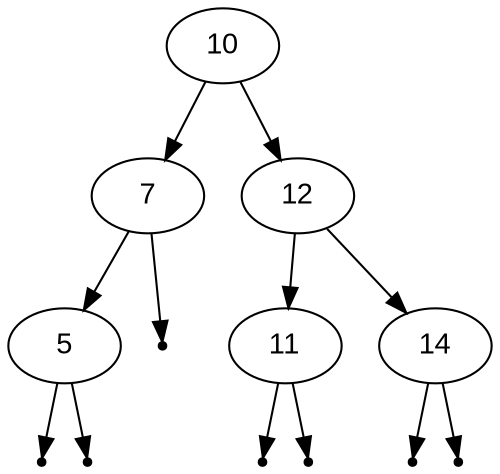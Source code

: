 digraph BST {
    node [fontname="Arial"];
    "10"-> "7";
    "10"-> "12";
    "7"-> "5";
    null0 [shape=point];
    "7"-> null0;
    null1 [shape=point];
    "5"-> null1;
    null2 [shape=point];
    "5"-> null2;
    "12"-> "11";
    "12"-> "14";
    null3 [shape=point];
    "11"-> null3;
    null4 [shape=point];
    "11"-> null4;
    null5 [shape=point];
    "14"-> null5;
    null6 [shape=point];
    "14"-> null6;
}
